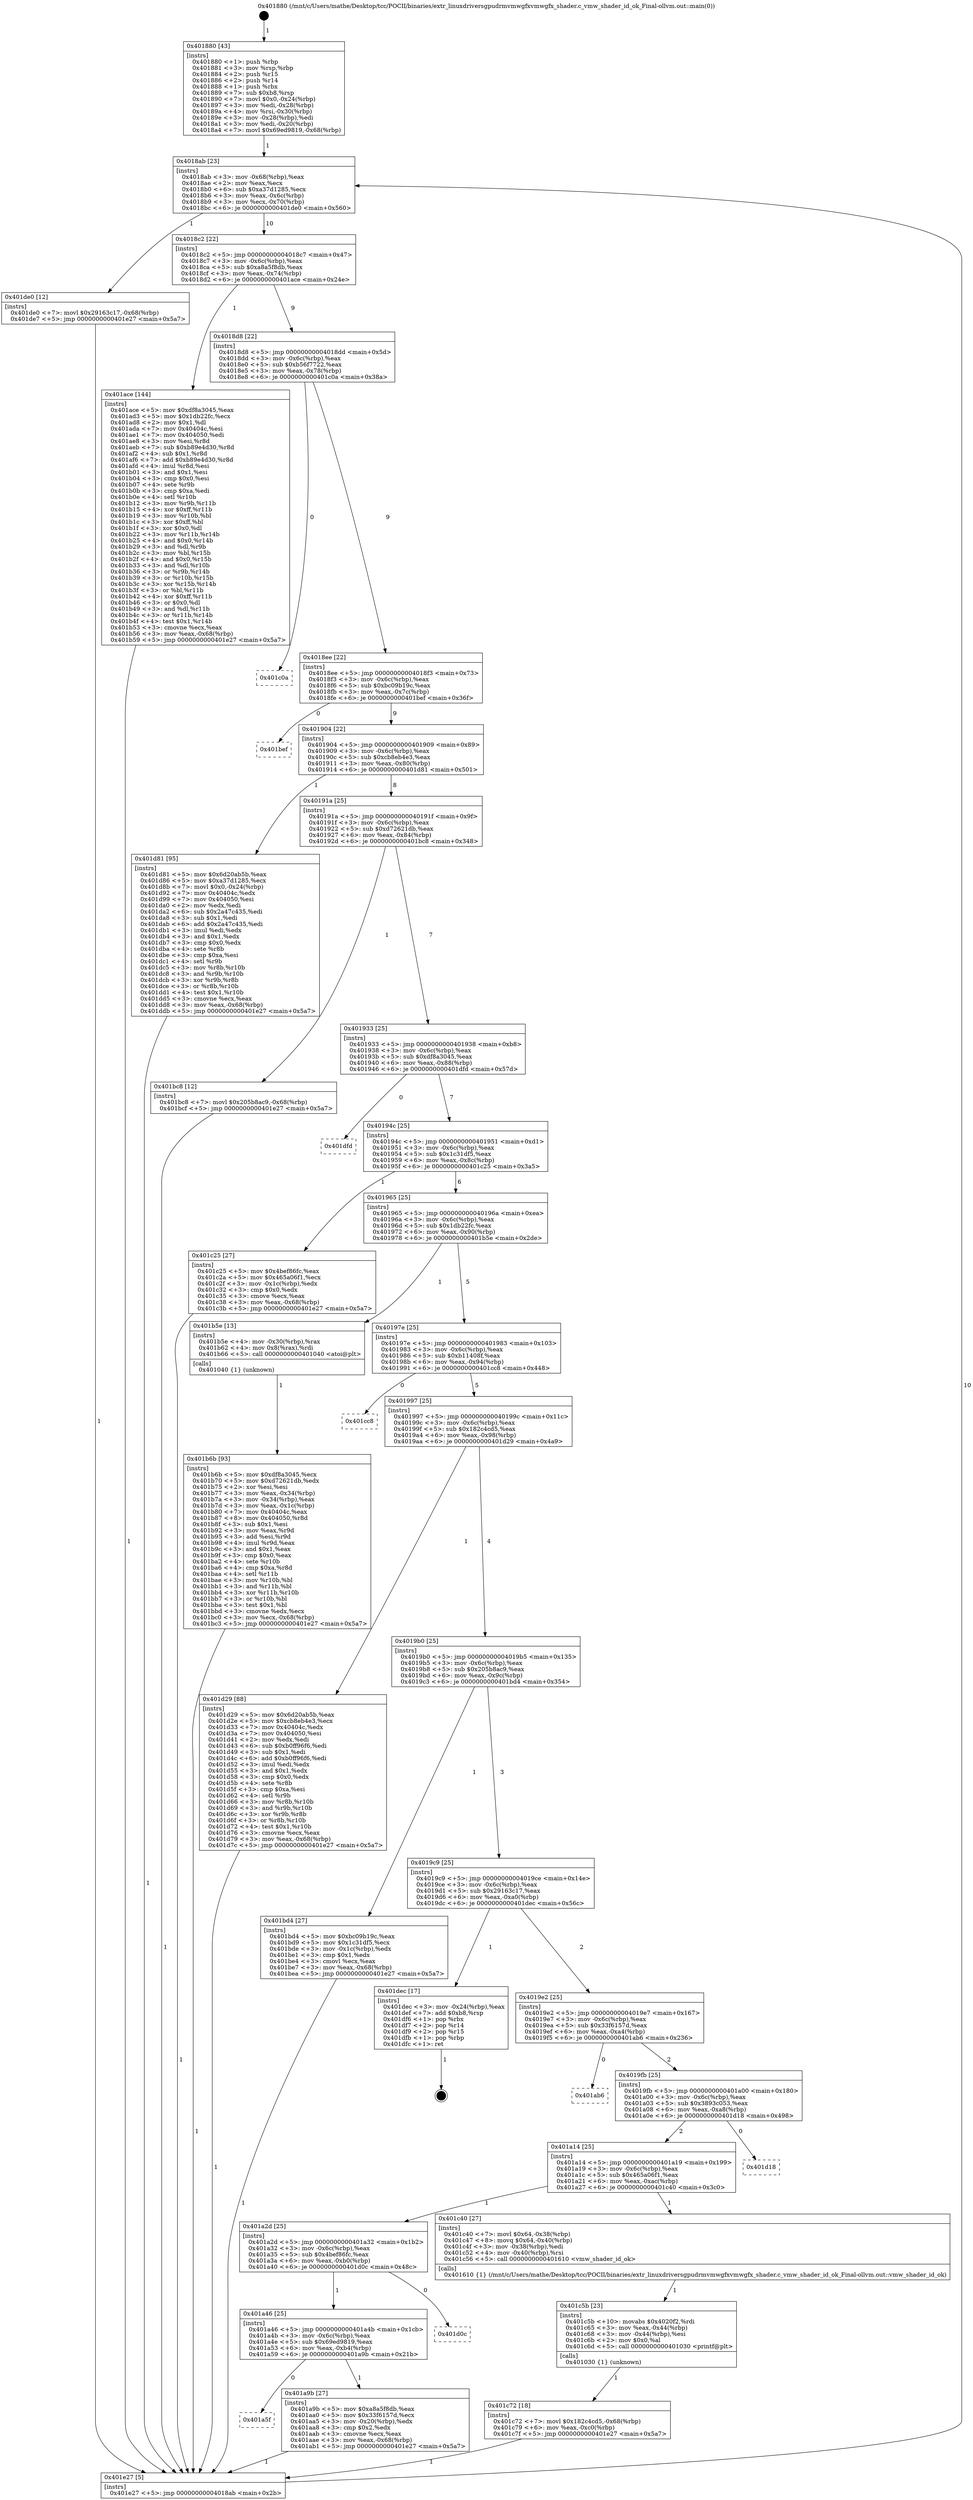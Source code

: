digraph "0x401880" {
  label = "0x401880 (/mnt/c/Users/mathe/Desktop/tcc/POCII/binaries/extr_linuxdriversgpudrmvmwgfxvmwgfx_shader.c_vmw_shader_id_ok_Final-ollvm.out::main(0))"
  labelloc = "t"
  node[shape=record]

  Entry [label="",width=0.3,height=0.3,shape=circle,fillcolor=black,style=filled]
  "0x4018ab" [label="{
     0x4018ab [23]\l
     | [instrs]\l
     &nbsp;&nbsp;0x4018ab \<+3\>: mov -0x68(%rbp),%eax\l
     &nbsp;&nbsp;0x4018ae \<+2\>: mov %eax,%ecx\l
     &nbsp;&nbsp;0x4018b0 \<+6\>: sub $0xa37d1285,%ecx\l
     &nbsp;&nbsp;0x4018b6 \<+3\>: mov %eax,-0x6c(%rbp)\l
     &nbsp;&nbsp;0x4018b9 \<+3\>: mov %ecx,-0x70(%rbp)\l
     &nbsp;&nbsp;0x4018bc \<+6\>: je 0000000000401de0 \<main+0x560\>\l
  }"]
  "0x401de0" [label="{
     0x401de0 [12]\l
     | [instrs]\l
     &nbsp;&nbsp;0x401de0 \<+7\>: movl $0x29163c17,-0x68(%rbp)\l
     &nbsp;&nbsp;0x401de7 \<+5\>: jmp 0000000000401e27 \<main+0x5a7\>\l
  }"]
  "0x4018c2" [label="{
     0x4018c2 [22]\l
     | [instrs]\l
     &nbsp;&nbsp;0x4018c2 \<+5\>: jmp 00000000004018c7 \<main+0x47\>\l
     &nbsp;&nbsp;0x4018c7 \<+3\>: mov -0x6c(%rbp),%eax\l
     &nbsp;&nbsp;0x4018ca \<+5\>: sub $0xa8a5f8db,%eax\l
     &nbsp;&nbsp;0x4018cf \<+3\>: mov %eax,-0x74(%rbp)\l
     &nbsp;&nbsp;0x4018d2 \<+6\>: je 0000000000401ace \<main+0x24e\>\l
  }"]
  Exit [label="",width=0.3,height=0.3,shape=circle,fillcolor=black,style=filled,peripheries=2]
  "0x401ace" [label="{
     0x401ace [144]\l
     | [instrs]\l
     &nbsp;&nbsp;0x401ace \<+5\>: mov $0xdf8a3045,%eax\l
     &nbsp;&nbsp;0x401ad3 \<+5\>: mov $0x1db22fc,%ecx\l
     &nbsp;&nbsp;0x401ad8 \<+2\>: mov $0x1,%dl\l
     &nbsp;&nbsp;0x401ada \<+7\>: mov 0x40404c,%esi\l
     &nbsp;&nbsp;0x401ae1 \<+7\>: mov 0x404050,%edi\l
     &nbsp;&nbsp;0x401ae8 \<+3\>: mov %esi,%r8d\l
     &nbsp;&nbsp;0x401aeb \<+7\>: sub $0xb89e4d30,%r8d\l
     &nbsp;&nbsp;0x401af2 \<+4\>: sub $0x1,%r8d\l
     &nbsp;&nbsp;0x401af6 \<+7\>: add $0xb89e4d30,%r8d\l
     &nbsp;&nbsp;0x401afd \<+4\>: imul %r8d,%esi\l
     &nbsp;&nbsp;0x401b01 \<+3\>: and $0x1,%esi\l
     &nbsp;&nbsp;0x401b04 \<+3\>: cmp $0x0,%esi\l
     &nbsp;&nbsp;0x401b07 \<+4\>: sete %r9b\l
     &nbsp;&nbsp;0x401b0b \<+3\>: cmp $0xa,%edi\l
     &nbsp;&nbsp;0x401b0e \<+4\>: setl %r10b\l
     &nbsp;&nbsp;0x401b12 \<+3\>: mov %r9b,%r11b\l
     &nbsp;&nbsp;0x401b15 \<+4\>: xor $0xff,%r11b\l
     &nbsp;&nbsp;0x401b19 \<+3\>: mov %r10b,%bl\l
     &nbsp;&nbsp;0x401b1c \<+3\>: xor $0xff,%bl\l
     &nbsp;&nbsp;0x401b1f \<+3\>: xor $0x0,%dl\l
     &nbsp;&nbsp;0x401b22 \<+3\>: mov %r11b,%r14b\l
     &nbsp;&nbsp;0x401b25 \<+4\>: and $0x0,%r14b\l
     &nbsp;&nbsp;0x401b29 \<+3\>: and %dl,%r9b\l
     &nbsp;&nbsp;0x401b2c \<+3\>: mov %bl,%r15b\l
     &nbsp;&nbsp;0x401b2f \<+4\>: and $0x0,%r15b\l
     &nbsp;&nbsp;0x401b33 \<+3\>: and %dl,%r10b\l
     &nbsp;&nbsp;0x401b36 \<+3\>: or %r9b,%r14b\l
     &nbsp;&nbsp;0x401b39 \<+3\>: or %r10b,%r15b\l
     &nbsp;&nbsp;0x401b3c \<+3\>: xor %r15b,%r14b\l
     &nbsp;&nbsp;0x401b3f \<+3\>: or %bl,%r11b\l
     &nbsp;&nbsp;0x401b42 \<+4\>: xor $0xff,%r11b\l
     &nbsp;&nbsp;0x401b46 \<+3\>: or $0x0,%dl\l
     &nbsp;&nbsp;0x401b49 \<+3\>: and %dl,%r11b\l
     &nbsp;&nbsp;0x401b4c \<+3\>: or %r11b,%r14b\l
     &nbsp;&nbsp;0x401b4f \<+4\>: test $0x1,%r14b\l
     &nbsp;&nbsp;0x401b53 \<+3\>: cmovne %ecx,%eax\l
     &nbsp;&nbsp;0x401b56 \<+3\>: mov %eax,-0x68(%rbp)\l
     &nbsp;&nbsp;0x401b59 \<+5\>: jmp 0000000000401e27 \<main+0x5a7\>\l
  }"]
  "0x4018d8" [label="{
     0x4018d8 [22]\l
     | [instrs]\l
     &nbsp;&nbsp;0x4018d8 \<+5\>: jmp 00000000004018dd \<main+0x5d\>\l
     &nbsp;&nbsp;0x4018dd \<+3\>: mov -0x6c(%rbp),%eax\l
     &nbsp;&nbsp;0x4018e0 \<+5\>: sub $0xb56f7722,%eax\l
     &nbsp;&nbsp;0x4018e5 \<+3\>: mov %eax,-0x78(%rbp)\l
     &nbsp;&nbsp;0x4018e8 \<+6\>: je 0000000000401c0a \<main+0x38a\>\l
  }"]
  "0x401c72" [label="{
     0x401c72 [18]\l
     | [instrs]\l
     &nbsp;&nbsp;0x401c72 \<+7\>: movl $0x182c4cd5,-0x68(%rbp)\l
     &nbsp;&nbsp;0x401c79 \<+6\>: mov %eax,-0xc0(%rbp)\l
     &nbsp;&nbsp;0x401c7f \<+5\>: jmp 0000000000401e27 \<main+0x5a7\>\l
  }"]
  "0x401c0a" [label="{
     0x401c0a\l
  }", style=dashed]
  "0x4018ee" [label="{
     0x4018ee [22]\l
     | [instrs]\l
     &nbsp;&nbsp;0x4018ee \<+5\>: jmp 00000000004018f3 \<main+0x73\>\l
     &nbsp;&nbsp;0x4018f3 \<+3\>: mov -0x6c(%rbp),%eax\l
     &nbsp;&nbsp;0x4018f6 \<+5\>: sub $0xbc09b19c,%eax\l
     &nbsp;&nbsp;0x4018fb \<+3\>: mov %eax,-0x7c(%rbp)\l
     &nbsp;&nbsp;0x4018fe \<+6\>: je 0000000000401bef \<main+0x36f\>\l
  }"]
  "0x401c5b" [label="{
     0x401c5b [23]\l
     | [instrs]\l
     &nbsp;&nbsp;0x401c5b \<+10\>: movabs $0x4020f2,%rdi\l
     &nbsp;&nbsp;0x401c65 \<+3\>: mov %eax,-0x44(%rbp)\l
     &nbsp;&nbsp;0x401c68 \<+3\>: mov -0x44(%rbp),%esi\l
     &nbsp;&nbsp;0x401c6b \<+2\>: mov $0x0,%al\l
     &nbsp;&nbsp;0x401c6d \<+5\>: call 0000000000401030 \<printf@plt\>\l
     | [calls]\l
     &nbsp;&nbsp;0x401030 \{1\} (unknown)\l
  }"]
  "0x401bef" [label="{
     0x401bef\l
  }", style=dashed]
  "0x401904" [label="{
     0x401904 [22]\l
     | [instrs]\l
     &nbsp;&nbsp;0x401904 \<+5\>: jmp 0000000000401909 \<main+0x89\>\l
     &nbsp;&nbsp;0x401909 \<+3\>: mov -0x6c(%rbp),%eax\l
     &nbsp;&nbsp;0x40190c \<+5\>: sub $0xcb8eb4e3,%eax\l
     &nbsp;&nbsp;0x401911 \<+3\>: mov %eax,-0x80(%rbp)\l
     &nbsp;&nbsp;0x401914 \<+6\>: je 0000000000401d81 \<main+0x501\>\l
  }"]
  "0x401b6b" [label="{
     0x401b6b [93]\l
     | [instrs]\l
     &nbsp;&nbsp;0x401b6b \<+5\>: mov $0xdf8a3045,%ecx\l
     &nbsp;&nbsp;0x401b70 \<+5\>: mov $0xd72621db,%edx\l
     &nbsp;&nbsp;0x401b75 \<+2\>: xor %esi,%esi\l
     &nbsp;&nbsp;0x401b77 \<+3\>: mov %eax,-0x34(%rbp)\l
     &nbsp;&nbsp;0x401b7a \<+3\>: mov -0x34(%rbp),%eax\l
     &nbsp;&nbsp;0x401b7d \<+3\>: mov %eax,-0x1c(%rbp)\l
     &nbsp;&nbsp;0x401b80 \<+7\>: mov 0x40404c,%eax\l
     &nbsp;&nbsp;0x401b87 \<+8\>: mov 0x404050,%r8d\l
     &nbsp;&nbsp;0x401b8f \<+3\>: sub $0x1,%esi\l
     &nbsp;&nbsp;0x401b92 \<+3\>: mov %eax,%r9d\l
     &nbsp;&nbsp;0x401b95 \<+3\>: add %esi,%r9d\l
     &nbsp;&nbsp;0x401b98 \<+4\>: imul %r9d,%eax\l
     &nbsp;&nbsp;0x401b9c \<+3\>: and $0x1,%eax\l
     &nbsp;&nbsp;0x401b9f \<+3\>: cmp $0x0,%eax\l
     &nbsp;&nbsp;0x401ba2 \<+4\>: sete %r10b\l
     &nbsp;&nbsp;0x401ba6 \<+4\>: cmp $0xa,%r8d\l
     &nbsp;&nbsp;0x401baa \<+4\>: setl %r11b\l
     &nbsp;&nbsp;0x401bae \<+3\>: mov %r10b,%bl\l
     &nbsp;&nbsp;0x401bb1 \<+3\>: and %r11b,%bl\l
     &nbsp;&nbsp;0x401bb4 \<+3\>: xor %r11b,%r10b\l
     &nbsp;&nbsp;0x401bb7 \<+3\>: or %r10b,%bl\l
     &nbsp;&nbsp;0x401bba \<+3\>: test $0x1,%bl\l
     &nbsp;&nbsp;0x401bbd \<+3\>: cmovne %edx,%ecx\l
     &nbsp;&nbsp;0x401bc0 \<+3\>: mov %ecx,-0x68(%rbp)\l
     &nbsp;&nbsp;0x401bc3 \<+5\>: jmp 0000000000401e27 \<main+0x5a7\>\l
  }"]
  "0x401d81" [label="{
     0x401d81 [95]\l
     | [instrs]\l
     &nbsp;&nbsp;0x401d81 \<+5\>: mov $0x6d20ab5b,%eax\l
     &nbsp;&nbsp;0x401d86 \<+5\>: mov $0xa37d1285,%ecx\l
     &nbsp;&nbsp;0x401d8b \<+7\>: movl $0x0,-0x24(%rbp)\l
     &nbsp;&nbsp;0x401d92 \<+7\>: mov 0x40404c,%edx\l
     &nbsp;&nbsp;0x401d99 \<+7\>: mov 0x404050,%esi\l
     &nbsp;&nbsp;0x401da0 \<+2\>: mov %edx,%edi\l
     &nbsp;&nbsp;0x401da2 \<+6\>: sub $0x2a47c435,%edi\l
     &nbsp;&nbsp;0x401da8 \<+3\>: sub $0x1,%edi\l
     &nbsp;&nbsp;0x401dab \<+6\>: add $0x2a47c435,%edi\l
     &nbsp;&nbsp;0x401db1 \<+3\>: imul %edi,%edx\l
     &nbsp;&nbsp;0x401db4 \<+3\>: and $0x1,%edx\l
     &nbsp;&nbsp;0x401db7 \<+3\>: cmp $0x0,%edx\l
     &nbsp;&nbsp;0x401dba \<+4\>: sete %r8b\l
     &nbsp;&nbsp;0x401dbe \<+3\>: cmp $0xa,%esi\l
     &nbsp;&nbsp;0x401dc1 \<+4\>: setl %r9b\l
     &nbsp;&nbsp;0x401dc5 \<+3\>: mov %r8b,%r10b\l
     &nbsp;&nbsp;0x401dc8 \<+3\>: and %r9b,%r10b\l
     &nbsp;&nbsp;0x401dcb \<+3\>: xor %r9b,%r8b\l
     &nbsp;&nbsp;0x401dce \<+3\>: or %r8b,%r10b\l
     &nbsp;&nbsp;0x401dd1 \<+4\>: test $0x1,%r10b\l
     &nbsp;&nbsp;0x401dd5 \<+3\>: cmovne %ecx,%eax\l
     &nbsp;&nbsp;0x401dd8 \<+3\>: mov %eax,-0x68(%rbp)\l
     &nbsp;&nbsp;0x401ddb \<+5\>: jmp 0000000000401e27 \<main+0x5a7\>\l
  }"]
  "0x40191a" [label="{
     0x40191a [25]\l
     | [instrs]\l
     &nbsp;&nbsp;0x40191a \<+5\>: jmp 000000000040191f \<main+0x9f\>\l
     &nbsp;&nbsp;0x40191f \<+3\>: mov -0x6c(%rbp),%eax\l
     &nbsp;&nbsp;0x401922 \<+5\>: sub $0xd72621db,%eax\l
     &nbsp;&nbsp;0x401927 \<+6\>: mov %eax,-0x84(%rbp)\l
     &nbsp;&nbsp;0x40192d \<+6\>: je 0000000000401bc8 \<main+0x348\>\l
  }"]
  "0x401880" [label="{
     0x401880 [43]\l
     | [instrs]\l
     &nbsp;&nbsp;0x401880 \<+1\>: push %rbp\l
     &nbsp;&nbsp;0x401881 \<+3\>: mov %rsp,%rbp\l
     &nbsp;&nbsp;0x401884 \<+2\>: push %r15\l
     &nbsp;&nbsp;0x401886 \<+2\>: push %r14\l
     &nbsp;&nbsp;0x401888 \<+1\>: push %rbx\l
     &nbsp;&nbsp;0x401889 \<+7\>: sub $0xb8,%rsp\l
     &nbsp;&nbsp;0x401890 \<+7\>: movl $0x0,-0x24(%rbp)\l
     &nbsp;&nbsp;0x401897 \<+3\>: mov %edi,-0x28(%rbp)\l
     &nbsp;&nbsp;0x40189a \<+4\>: mov %rsi,-0x30(%rbp)\l
     &nbsp;&nbsp;0x40189e \<+3\>: mov -0x28(%rbp),%edi\l
     &nbsp;&nbsp;0x4018a1 \<+3\>: mov %edi,-0x20(%rbp)\l
     &nbsp;&nbsp;0x4018a4 \<+7\>: movl $0x69ed9819,-0x68(%rbp)\l
  }"]
  "0x401bc8" [label="{
     0x401bc8 [12]\l
     | [instrs]\l
     &nbsp;&nbsp;0x401bc8 \<+7\>: movl $0x205b8ac9,-0x68(%rbp)\l
     &nbsp;&nbsp;0x401bcf \<+5\>: jmp 0000000000401e27 \<main+0x5a7\>\l
  }"]
  "0x401933" [label="{
     0x401933 [25]\l
     | [instrs]\l
     &nbsp;&nbsp;0x401933 \<+5\>: jmp 0000000000401938 \<main+0xb8\>\l
     &nbsp;&nbsp;0x401938 \<+3\>: mov -0x6c(%rbp),%eax\l
     &nbsp;&nbsp;0x40193b \<+5\>: sub $0xdf8a3045,%eax\l
     &nbsp;&nbsp;0x401940 \<+6\>: mov %eax,-0x88(%rbp)\l
     &nbsp;&nbsp;0x401946 \<+6\>: je 0000000000401dfd \<main+0x57d\>\l
  }"]
  "0x401e27" [label="{
     0x401e27 [5]\l
     | [instrs]\l
     &nbsp;&nbsp;0x401e27 \<+5\>: jmp 00000000004018ab \<main+0x2b\>\l
  }"]
  "0x401dfd" [label="{
     0x401dfd\l
  }", style=dashed]
  "0x40194c" [label="{
     0x40194c [25]\l
     | [instrs]\l
     &nbsp;&nbsp;0x40194c \<+5\>: jmp 0000000000401951 \<main+0xd1\>\l
     &nbsp;&nbsp;0x401951 \<+3\>: mov -0x6c(%rbp),%eax\l
     &nbsp;&nbsp;0x401954 \<+5\>: sub $0x1c31df5,%eax\l
     &nbsp;&nbsp;0x401959 \<+6\>: mov %eax,-0x8c(%rbp)\l
     &nbsp;&nbsp;0x40195f \<+6\>: je 0000000000401c25 \<main+0x3a5\>\l
  }"]
  "0x401a5f" [label="{
     0x401a5f\l
  }", style=dashed]
  "0x401c25" [label="{
     0x401c25 [27]\l
     | [instrs]\l
     &nbsp;&nbsp;0x401c25 \<+5\>: mov $0x4bef86fc,%eax\l
     &nbsp;&nbsp;0x401c2a \<+5\>: mov $0x465a06f1,%ecx\l
     &nbsp;&nbsp;0x401c2f \<+3\>: mov -0x1c(%rbp),%edx\l
     &nbsp;&nbsp;0x401c32 \<+3\>: cmp $0x0,%edx\l
     &nbsp;&nbsp;0x401c35 \<+3\>: cmove %ecx,%eax\l
     &nbsp;&nbsp;0x401c38 \<+3\>: mov %eax,-0x68(%rbp)\l
     &nbsp;&nbsp;0x401c3b \<+5\>: jmp 0000000000401e27 \<main+0x5a7\>\l
  }"]
  "0x401965" [label="{
     0x401965 [25]\l
     | [instrs]\l
     &nbsp;&nbsp;0x401965 \<+5\>: jmp 000000000040196a \<main+0xea\>\l
     &nbsp;&nbsp;0x40196a \<+3\>: mov -0x6c(%rbp),%eax\l
     &nbsp;&nbsp;0x40196d \<+5\>: sub $0x1db22fc,%eax\l
     &nbsp;&nbsp;0x401972 \<+6\>: mov %eax,-0x90(%rbp)\l
     &nbsp;&nbsp;0x401978 \<+6\>: je 0000000000401b5e \<main+0x2de\>\l
  }"]
  "0x401a9b" [label="{
     0x401a9b [27]\l
     | [instrs]\l
     &nbsp;&nbsp;0x401a9b \<+5\>: mov $0xa8a5f8db,%eax\l
     &nbsp;&nbsp;0x401aa0 \<+5\>: mov $0x33f6157d,%ecx\l
     &nbsp;&nbsp;0x401aa5 \<+3\>: mov -0x20(%rbp),%edx\l
     &nbsp;&nbsp;0x401aa8 \<+3\>: cmp $0x2,%edx\l
     &nbsp;&nbsp;0x401aab \<+3\>: cmovne %ecx,%eax\l
     &nbsp;&nbsp;0x401aae \<+3\>: mov %eax,-0x68(%rbp)\l
     &nbsp;&nbsp;0x401ab1 \<+5\>: jmp 0000000000401e27 \<main+0x5a7\>\l
  }"]
  "0x401b5e" [label="{
     0x401b5e [13]\l
     | [instrs]\l
     &nbsp;&nbsp;0x401b5e \<+4\>: mov -0x30(%rbp),%rax\l
     &nbsp;&nbsp;0x401b62 \<+4\>: mov 0x8(%rax),%rdi\l
     &nbsp;&nbsp;0x401b66 \<+5\>: call 0000000000401040 \<atoi@plt\>\l
     | [calls]\l
     &nbsp;&nbsp;0x401040 \{1\} (unknown)\l
  }"]
  "0x40197e" [label="{
     0x40197e [25]\l
     | [instrs]\l
     &nbsp;&nbsp;0x40197e \<+5\>: jmp 0000000000401983 \<main+0x103\>\l
     &nbsp;&nbsp;0x401983 \<+3\>: mov -0x6c(%rbp),%eax\l
     &nbsp;&nbsp;0x401986 \<+5\>: sub $0xb11408f,%eax\l
     &nbsp;&nbsp;0x40198b \<+6\>: mov %eax,-0x94(%rbp)\l
     &nbsp;&nbsp;0x401991 \<+6\>: je 0000000000401cc8 \<main+0x448\>\l
  }"]
  "0x401a46" [label="{
     0x401a46 [25]\l
     | [instrs]\l
     &nbsp;&nbsp;0x401a46 \<+5\>: jmp 0000000000401a4b \<main+0x1cb\>\l
     &nbsp;&nbsp;0x401a4b \<+3\>: mov -0x6c(%rbp),%eax\l
     &nbsp;&nbsp;0x401a4e \<+5\>: sub $0x69ed9819,%eax\l
     &nbsp;&nbsp;0x401a53 \<+6\>: mov %eax,-0xb4(%rbp)\l
     &nbsp;&nbsp;0x401a59 \<+6\>: je 0000000000401a9b \<main+0x21b\>\l
  }"]
  "0x401cc8" [label="{
     0x401cc8\l
  }", style=dashed]
  "0x401997" [label="{
     0x401997 [25]\l
     | [instrs]\l
     &nbsp;&nbsp;0x401997 \<+5\>: jmp 000000000040199c \<main+0x11c\>\l
     &nbsp;&nbsp;0x40199c \<+3\>: mov -0x6c(%rbp),%eax\l
     &nbsp;&nbsp;0x40199f \<+5\>: sub $0x182c4cd5,%eax\l
     &nbsp;&nbsp;0x4019a4 \<+6\>: mov %eax,-0x98(%rbp)\l
     &nbsp;&nbsp;0x4019aa \<+6\>: je 0000000000401d29 \<main+0x4a9\>\l
  }"]
  "0x401d0c" [label="{
     0x401d0c\l
  }", style=dashed]
  "0x401d29" [label="{
     0x401d29 [88]\l
     | [instrs]\l
     &nbsp;&nbsp;0x401d29 \<+5\>: mov $0x6d20ab5b,%eax\l
     &nbsp;&nbsp;0x401d2e \<+5\>: mov $0xcb8eb4e3,%ecx\l
     &nbsp;&nbsp;0x401d33 \<+7\>: mov 0x40404c,%edx\l
     &nbsp;&nbsp;0x401d3a \<+7\>: mov 0x404050,%esi\l
     &nbsp;&nbsp;0x401d41 \<+2\>: mov %edx,%edi\l
     &nbsp;&nbsp;0x401d43 \<+6\>: sub $0xb0ff96f6,%edi\l
     &nbsp;&nbsp;0x401d49 \<+3\>: sub $0x1,%edi\l
     &nbsp;&nbsp;0x401d4c \<+6\>: add $0xb0ff96f6,%edi\l
     &nbsp;&nbsp;0x401d52 \<+3\>: imul %edi,%edx\l
     &nbsp;&nbsp;0x401d55 \<+3\>: and $0x1,%edx\l
     &nbsp;&nbsp;0x401d58 \<+3\>: cmp $0x0,%edx\l
     &nbsp;&nbsp;0x401d5b \<+4\>: sete %r8b\l
     &nbsp;&nbsp;0x401d5f \<+3\>: cmp $0xa,%esi\l
     &nbsp;&nbsp;0x401d62 \<+4\>: setl %r9b\l
     &nbsp;&nbsp;0x401d66 \<+3\>: mov %r8b,%r10b\l
     &nbsp;&nbsp;0x401d69 \<+3\>: and %r9b,%r10b\l
     &nbsp;&nbsp;0x401d6c \<+3\>: xor %r9b,%r8b\l
     &nbsp;&nbsp;0x401d6f \<+3\>: or %r8b,%r10b\l
     &nbsp;&nbsp;0x401d72 \<+4\>: test $0x1,%r10b\l
     &nbsp;&nbsp;0x401d76 \<+3\>: cmovne %ecx,%eax\l
     &nbsp;&nbsp;0x401d79 \<+3\>: mov %eax,-0x68(%rbp)\l
     &nbsp;&nbsp;0x401d7c \<+5\>: jmp 0000000000401e27 \<main+0x5a7\>\l
  }"]
  "0x4019b0" [label="{
     0x4019b0 [25]\l
     | [instrs]\l
     &nbsp;&nbsp;0x4019b0 \<+5\>: jmp 00000000004019b5 \<main+0x135\>\l
     &nbsp;&nbsp;0x4019b5 \<+3\>: mov -0x6c(%rbp),%eax\l
     &nbsp;&nbsp;0x4019b8 \<+5\>: sub $0x205b8ac9,%eax\l
     &nbsp;&nbsp;0x4019bd \<+6\>: mov %eax,-0x9c(%rbp)\l
     &nbsp;&nbsp;0x4019c3 \<+6\>: je 0000000000401bd4 \<main+0x354\>\l
  }"]
  "0x401a2d" [label="{
     0x401a2d [25]\l
     | [instrs]\l
     &nbsp;&nbsp;0x401a2d \<+5\>: jmp 0000000000401a32 \<main+0x1b2\>\l
     &nbsp;&nbsp;0x401a32 \<+3\>: mov -0x6c(%rbp),%eax\l
     &nbsp;&nbsp;0x401a35 \<+5\>: sub $0x4bef86fc,%eax\l
     &nbsp;&nbsp;0x401a3a \<+6\>: mov %eax,-0xb0(%rbp)\l
     &nbsp;&nbsp;0x401a40 \<+6\>: je 0000000000401d0c \<main+0x48c\>\l
  }"]
  "0x401bd4" [label="{
     0x401bd4 [27]\l
     | [instrs]\l
     &nbsp;&nbsp;0x401bd4 \<+5\>: mov $0xbc09b19c,%eax\l
     &nbsp;&nbsp;0x401bd9 \<+5\>: mov $0x1c31df5,%ecx\l
     &nbsp;&nbsp;0x401bde \<+3\>: mov -0x1c(%rbp),%edx\l
     &nbsp;&nbsp;0x401be1 \<+3\>: cmp $0x1,%edx\l
     &nbsp;&nbsp;0x401be4 \<+3\>: cmovl %ecx,%eax\l
     &nbsp;&nbsp;0x401be7 \<+3\>: mov %eax,-0x68(%rbp)\l
     &nbsp;&nbsp;0x401bea \<+5\>: jmp 0000000000401e27 \<main+0x5a7\>\l
  }"]
  "0x4019c9" [label="{
     0x4019c9 [25]\l
     | [instrs]\l
     &nbsp;&nbsp;0x4019c9 \<+5\>: jmp 00000000004019ce \<main+0x14e\>\l
     &nbsp;&nbsp;0x4019ce \<+3\>: mov -0x6c(%rbp),%eax\l
     &nbsp;&nbsp;0x4019d1 \<+5\>: sub $0x29163c17,%eax\l
     &nbsp;&nbsp;0x4019d6 \<+6\>: mov %eax,-0xa0(%rbp)\l
     &nbsp;&nbsp;0x4019dc \<+6\>: je 0000000000401dec \<main+0x56c\>\l
  }"]
  "0x401c40" [label="{
     0x401c40 [27]\l
     | [instrs]\l
     &nbsp;&nbsp;0x401c40 \<+7\>: movl $0x64,-0x38(%rbp)\l
     &nbsp;&nbsp;0x401c47 \<+8\>: movq $0x64,-0x40(%rbp)\l
     &nbsp;&nbsp;0x401c4f \<+3\>: mov -0x38(%rbp),%edi\l
     &nbsp;&nbsp;0x401c52 \<+4\>: mov -0x40(%rbp),%rsi\l
     &nbsp;&nbsp;0x401c56 \<+5\>: call 0000000000401610 \<vmw_shader_id_ok\>\l
     | [calls]\l
     &nbsp;&nbsp;0x401610 \{1\} (/mnt/c/Users/mathe/Desktop/tcc/POCII/binaries/extr_linuxdriversgpudrmvmwgfxvmwgfx_shader.c_vmw_shader_id_ok_Final-ollvm.out::vmw_shader_id_ok)\l
  }"]
  "0x401dec" [label="{
     0x401dec [17]\l
     | [instrs]\l
     &nbsp;&nbsp;0x401dec \<+3\>: mov -0x24(%rbp),%eax\l
     &nbsp;&nbsp;0x401def \<+7\>: add $0xb8,%rsp\l
     &nbsp;&nbsp;0x401df6 \<+1\>: pop %rbx\l
     &nbsp;&nbsp;0x401df7 \<+2\>: pop %r14\l
     &nbsp;&nbsp;0x401df9 \<+2\>: pop %r15\l
     &nbsp;&nbsp;0x401dfb \<+1\>: pop %rbp\l
     &nbsp;&nbsp;0x401dfc \<+1\>: ret\l
  }"]
  "0x4019e2" [label="{
     0x4019e2 [25]\l
     | [instrs]\l
     &nbsp;&nbsp;0x4019e2 \<+5\>: jmp 00000000004019e7 \<main+0x167\>\l
     &nbsp;&nbsp;0x4019e7 \<+3\>: mov -0x6c(%rbp),%eax\l
     &nbsp;&nbsp;0x4019ea \<+5\>: sub $0x33f6157d,%eax\l
     &nbsp;&nbsp;0x4019ef \<+6\>: mov %eax,-0xa4(%rbp)\l
     &nbsp;&nbsp;0x4019f5 \<+6\>: je 0000000000401ab6 \<main+0x236\>\l
  }"]
  "0x401a14" [label="{
     0x401a14 [25]\l
     | [instrs]\l
     &nbsp;&nbsp;0x401a14 \<+5\>: jmp 0000000000401a19 \<main+0x199\>\l
     &nbsp;&nbsp;0x401a19 \<+3\>: mov -0x6c(%rbp),%eax\l
     &nbsp;&nbsp;0x401a1c \<+5\>: sub $0x465a06f1,%eax\l
     &nbsp;&nbsp;0x401a21 \<+6\>: mov %eax,-0xac(%rbp)\l
     &nbsp;&nbsp;0x401a27 \<+6\>: je 0000000000401c40 \<main+0x3c0\>\l
  }"]
  "0x401ab6" [label="{
     0x401ab6\l
  }", style=dashed]
  "0x4019fb" [label="{
     0x4019fb [25]\l
     | [instrs]\l
     &nbsp;&nbsp;0x4019fb \<+5\>: jmp 0000000000401a00 \<main+0x180\>\l
     &nbsp;&nbsp;0x401a00 \<+3\>: mov -0x6c(%rbp),%eax\l
     &nbsp;&nbsp;0x401a03 \<+5\>: sub $0x3893c053,%eax\l
     &nbsp;&nbsp;0x401a08 \<+6\>: mov %eax,-0xa8(%rbp)\l
     &nbsp;&nbsp;0x401a0e \<+6\>: je 0000000000401d18 \<main+0x498\>\l
  }"]
  "0x401d18" [label="{
     0x401d18\l
  }", style=dashed]
  Entry -> "0x401880" [label=" 1"]
  "0x4018ab" -> "0x401de0" [label=" 1"]
  "0x4018ab" -> "0x4018c2" [label=" 10"]
  "0x401dec" -> Exit [label=" 1"]
  "0x4018c2" -> "0x401ace" [label=" 1"]
  "0x4018c2" -> "0x4018d8" [label=" 9"]
  "0x401de0" -> "0x401e27" [label=" 1"]
  "0x4018d8" -> "0x401c0a" [label=" 0"]
  "0x4018d8" -> "0x4018ee" [label=" 9"]
  "0x401d81" -> "0x401e27" [label=" 1"]
  "0x4018ee" -> "0x401bef" [label=" 0"]
  "0x4018ee" -> "0x401904" [label=" 9"]
  "0x401d29" -> "0x401e27" [label=" 1"]
  "0x401904" -> "0x401d81" [label=" 1"]
  "0x401904" -> "0x40191a" [label=" 8"]
  "0x401c72" -> "0x401e27" [label=" 1"]
  "0x40191a" -> "0x401bc8" [label=" 1"]
  "0x40191a" -> "0x401933" [label=" 7"]
  "0x401c5b" -> "0x401c72" [label=" 1"]
  "0x401933" -> "0x401dfd" [label=" 0"]
  "0x401933" -> "0x40194c" [label=" 7"]
  "0x401c40" -> "0x401c5b" [label=" 1"]
  "0x40194c" -> "0x401c25" [label=" 1"]
  "0x40194c" -> "0x401965" [label=" 6"]
  "0x401c25" -> "0x401e27" [label=" 1"]
  "0x401965" -> "0x401b5e" [label=" 1"]
  "0x401965" -> "0x40197e" [label=" 5"]
  "0x401bd4" -> "0x401e27" [label=" 1"]
  "0x40197e" -> "0x401cc8" [label=" 0"]
  "0x40197e" -> "0x401997" [label=" 5"]
  "0x401b6b" -> "0x401e27" [label=" 1"]
  "0x401997" -> "0x401d29" [label=" 1"]
  "0x401997" -> "0x4019b0" [label=" 4"]
  "0x401b5e" -> "0x401b6b" [label=" 1"]
  "0x4019b0" -> "0x401bd4" [label=" 1"]
  "0x4019b0" -> "0x4019c9" [label=" 3"]
  "0x401e27" -> "0x4018ab" [label=" 10"]
  "0x4019c9" -> "0x401dec" [label=" 1"]
  "0x4019c9" -> "0x4019e2" [label=" 2"]
  "0x401880" -> "0x4018ab" [label=" 1"]
  "0x4019e2" -> "0x401ab6" [label=" 0"]
  "0x4019e2" -> "0x4019fb" [label=" 2"]
  "0x401a46" -> "0x401a5f" [label=" 0"]
  "0x4019fb" -> "0x401d18" [label=" 0"]
  "0x4019fb" -> "0x401a14" [label=" 2"]
  "0x401a9b" -> "0x401e27" [label=" 1"]
  "0x401a14" -> "0x401c40" [label=" 1"]
  "0x401a14" -> "0x401a2d" [label=" 1"]
  "0x401ace" -> "0x401e27" [label=" 1"]
  "0x401a2d" -> "0x401d0c" [label=" 0"]
  "0x401a2d" -> "0x401a46" [label=" 1"]
  "0x401bc8" -> "0x401e27" [label=" 1"]
  "0x401a46" -> "0x401a9b" [label=" 1"]
}
